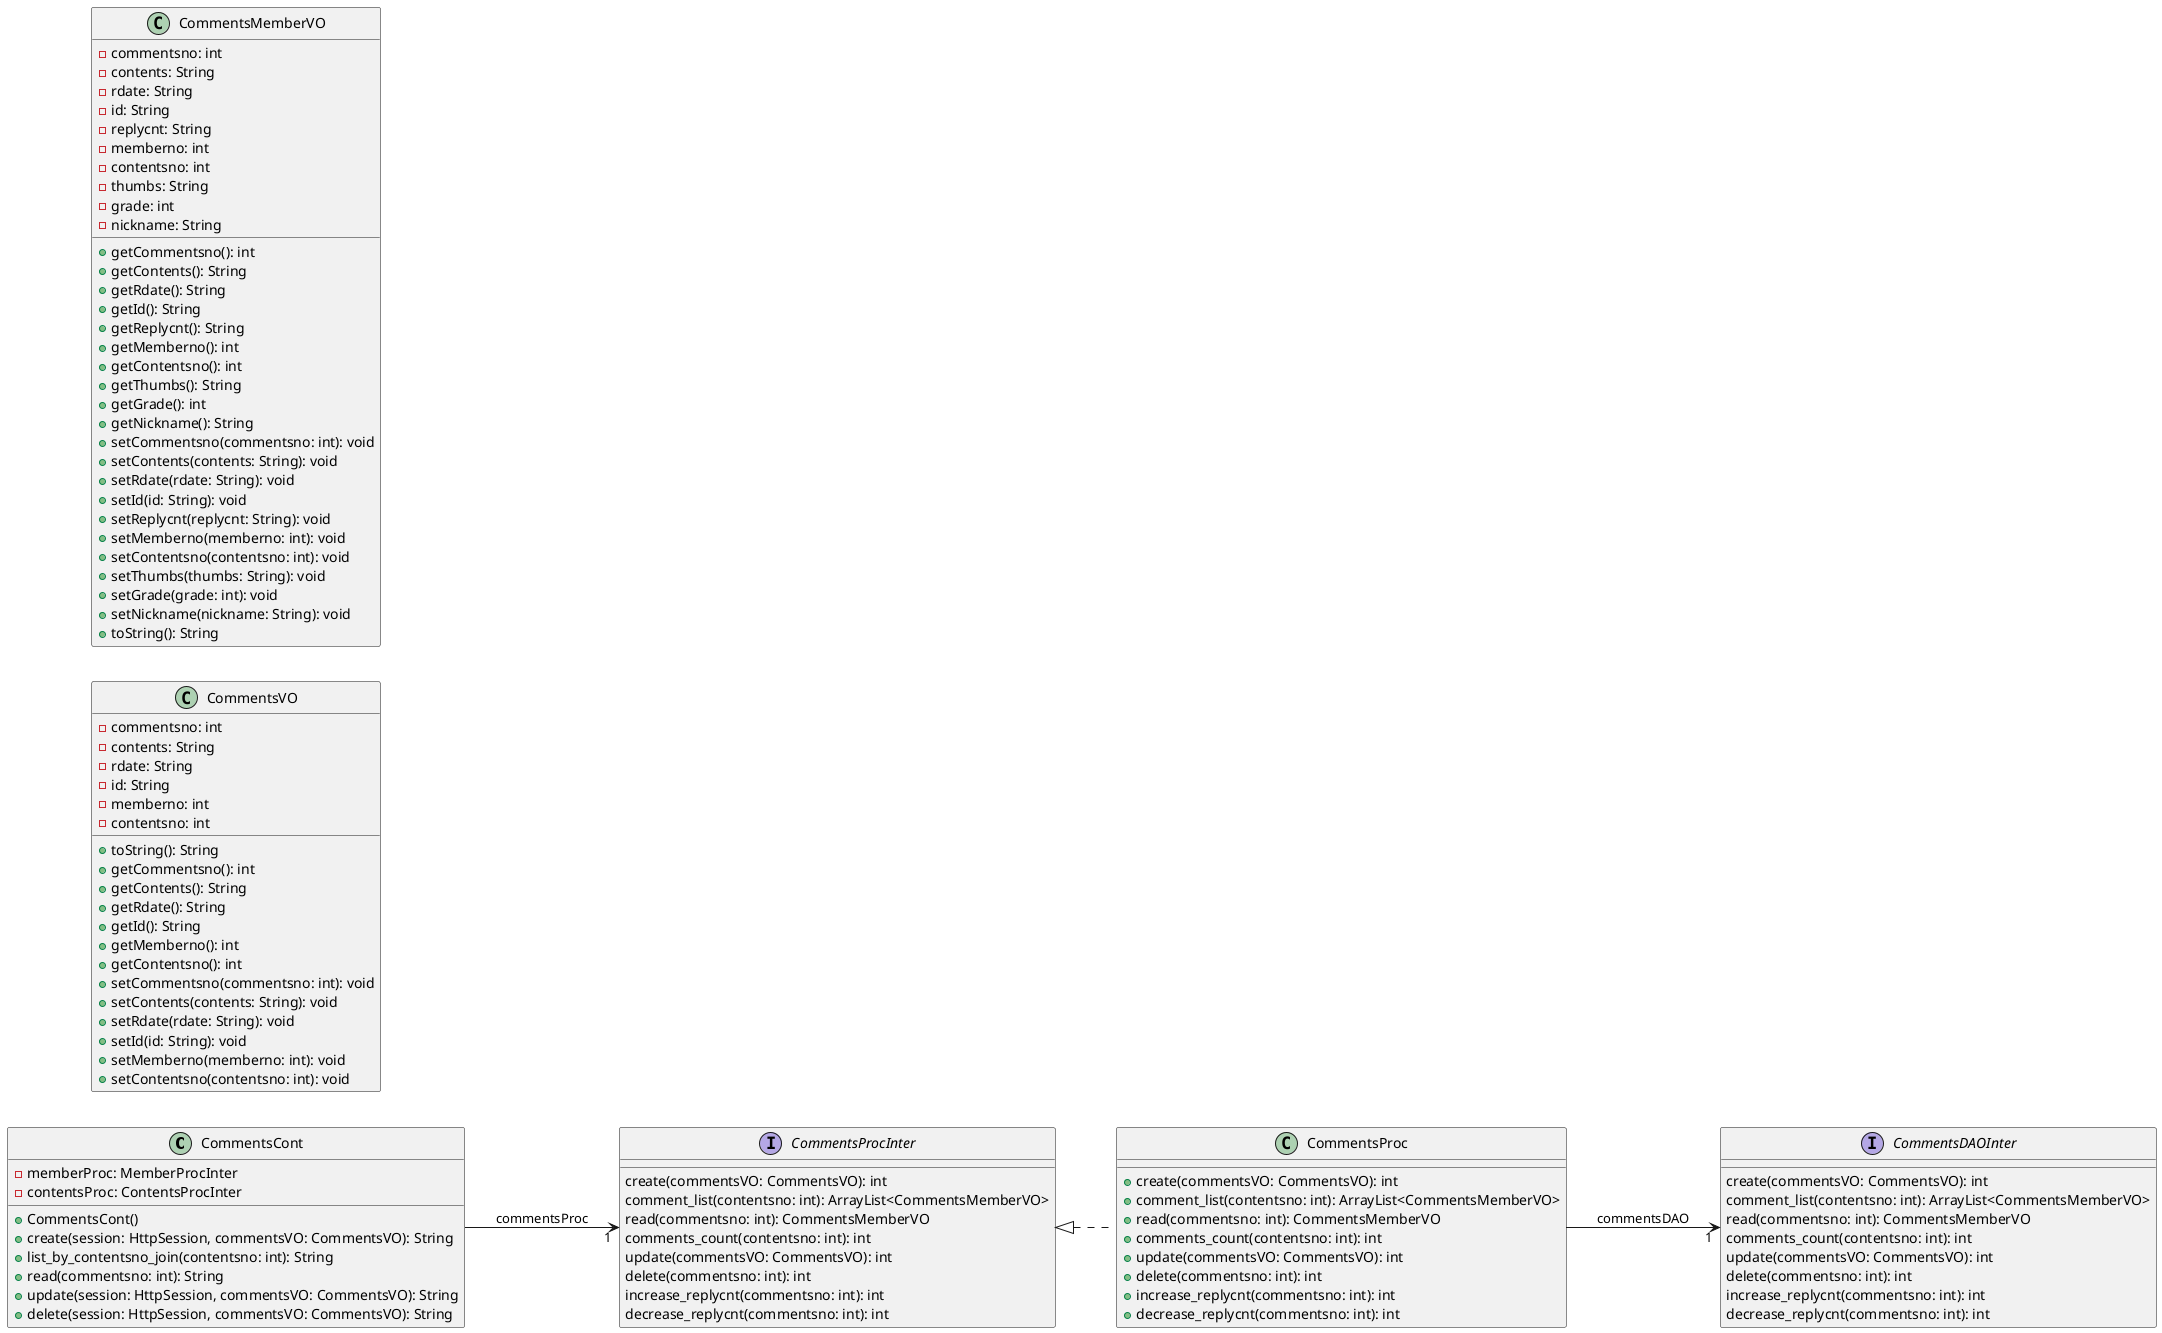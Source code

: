 @startuml

left to right direction
class CommentsCont [[java:dev.mvc.comments.CommentsCont]] {
  -memberProc: MemberProcInter
  -contentsProc: ContentsProcInter
  +CommentsCont()
  +create(session: HttpSession, commentsVO: CommentsVO): String
  +list_by_contentsno_join(contentsno: int): String
  +read(commentsno: int): String
  +update(session: HttpSession, commentsVO: CommentsVO): String
  +delete(session: HttpSession, commentsVO: CommentsVO): String
}
class CommentsProcInter {
}
CommentsCont --> "1" CommentsProcInter : commentsProc
class CommentsVO [[java:dev.mvc.comments.CommentsVO]] {
  -commentsno: int
  -contents: String
  -rdate: String
  -id: String
  -memberno: int
  -contentsno: int
  +toString(): String
  +getCommentsno(): int
  +getContents(): String
  +getRdate(): String
  +getId(): String
  +getMemberno(): int
  +getContentsno(): int
  +setCommentsno(commentsno: int): void
  +setContents(contents: String): void
  +setRdate(rdate: String): void
  +setId(id: String): void
  +setMemberno(memberno: int): void
  +setContentsno(contentsno: int): void
}
class CommentsProc [[java:dev.mvc.comments.CommentsProc]] {
  +create(commentsVO: CommentsVO): int
  +comment_list(contentsno: int): ArrayList<CommentsMemberVO>
  +read(commentsno: int): CommentsMemberVO
  +comments_count(contentsno: int): int
  +update(commentsVO: CommentsVO): int
  +delete(commentsno: int): int
  +increase_replycnt(commentsno: int): int
  +decrease_replycnt(commentsno: int): int
}
class CommentsDAOInter {
}
CommentsProc --> "1" CommentsDAOInter : commentsDAO
interface CommentsProcInter {
}
CommentsProcInter <|.. CommentsProc
interface CommentsDAOInter [[java:dev.mvc.comments.CommentsDAOInter]] {
  create(commentsVO: CommentsVO): int
  comment_list(contentsno: int): ArrayList<CommentsMemberVO>
  read(commentsno: int): CommentsMemberVO
  comments_count(contentsno: int): int
  update(commentsVO: CommentsVO): int
  delete(commentsno: int): int
  increase_replycnt(commentsno: int): int
  decrease_replycnt(commentsno: int): int
}
interface CommentsProcInter [[java:dev.mvc.comments.CommentsProcInter]] {
  create(commentsVO: CommentsVO): int
  comment_list(contentsno: int): ArrayList<CommentsMemberVO>
  read(commentsno: int): CommentsMemberVO
  comments_count(contentsno: int): int
  update(commentsVO: CommentsVO): int
  delete(commentsno: int): int
  increase_replycnt(commentsno: int): int
  decrease_replycnt(commentsno: int): int
}
class CommentsMemberVO [[java:dev.mvc.comments.CommentsMemberVO]] {
  -commentsno: int
  -contents: String
  -rdate: String
  -id: String
  -replycnt: String
  -memberno: int
  -contentsno: int
  -thumbs: String
  -grade: int
  -nickname: String
  +getCommentsno(): int
  +getContents(): String
  +getRdate(): String
  +getId(): String
  +getReplycnt(): String
  +getMemberno(): int
  +getContentsno(): int
  +getThumbs(): String
  +getGrade(): int
  +getNickname(): String
  +setCommentsno(commentsno: int): void
  +setContents(contents: String): void
  +setRdate(rdate: String): void
  +setId(id: String): void
  +setReplycnt(replycnt: String): void
  +setMemberno(memberno: int): void
  +setContentsno(contentsno: int): void
  +setThumbs(thumbs: String): void
  +setGrade(grade: int): void
  +setNickname(nickname: String): void
  +toString(): String
}
@enduml